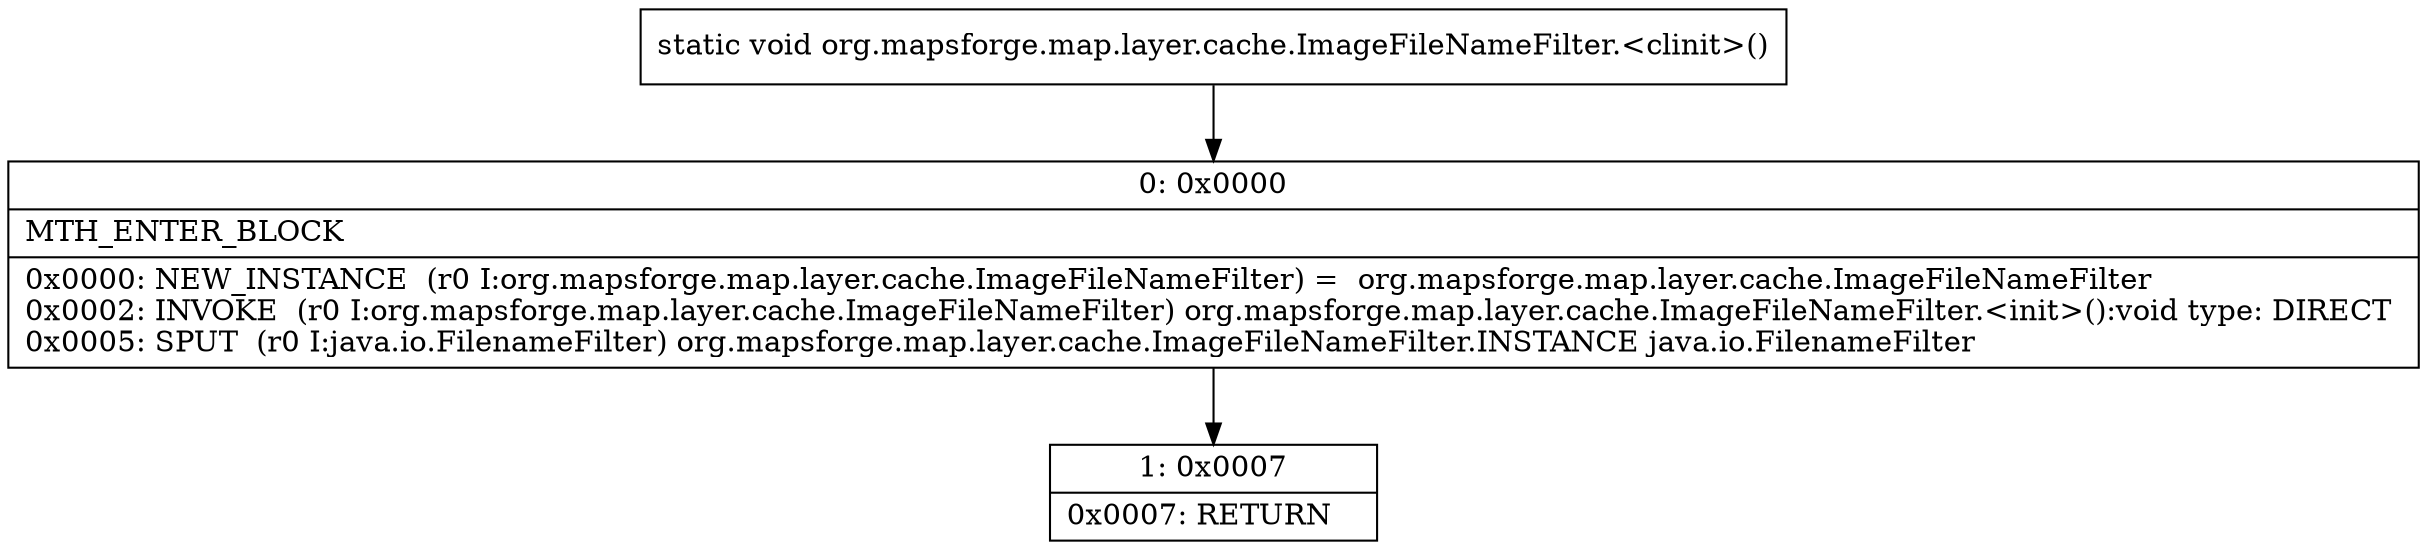 digraph "CFG fororg.mapsforge.map.layer.cache.ImageFileNameFilter.\<clinit\>()V" {
Node_0 [shape=record,label="{0\:\ 0x0000|MTH_ENTER_BLOCK\l|0x0000: NEW_INSTANCE  (r0 I:org.mapsforge.map.layer.cache.ImageFileNameFilter) =  org.mapsforge.map.layer.cache.ImageFileNameFilter \l0x0002: INVOKE  (r0 I:org.mapsforge.map.layer.cache.ImageFileNameFilter) org.mapsforge.map.layer.cache.ImageFileNameFilter.\<init\>():void type: DIRECT \l0x0005: SPUT  (r0 I:java.io.FilenameFilter) org.mapsforge.map.layer.cache.ImageFileNameFilter.INSTANCE java.io.FilenameFilter \l}"];
Node_1 [shape=record,label="{1\:\ 0x0007|0x0007: RETURN   \l}"];
MethodNode[shape=record,label="{static void org.mapsforge.map.layer.cache.ImageFileNameFilter.\<clinit\>() }"];
MethodNode -> Node_0;
Node_0 -> Node_1;
}

